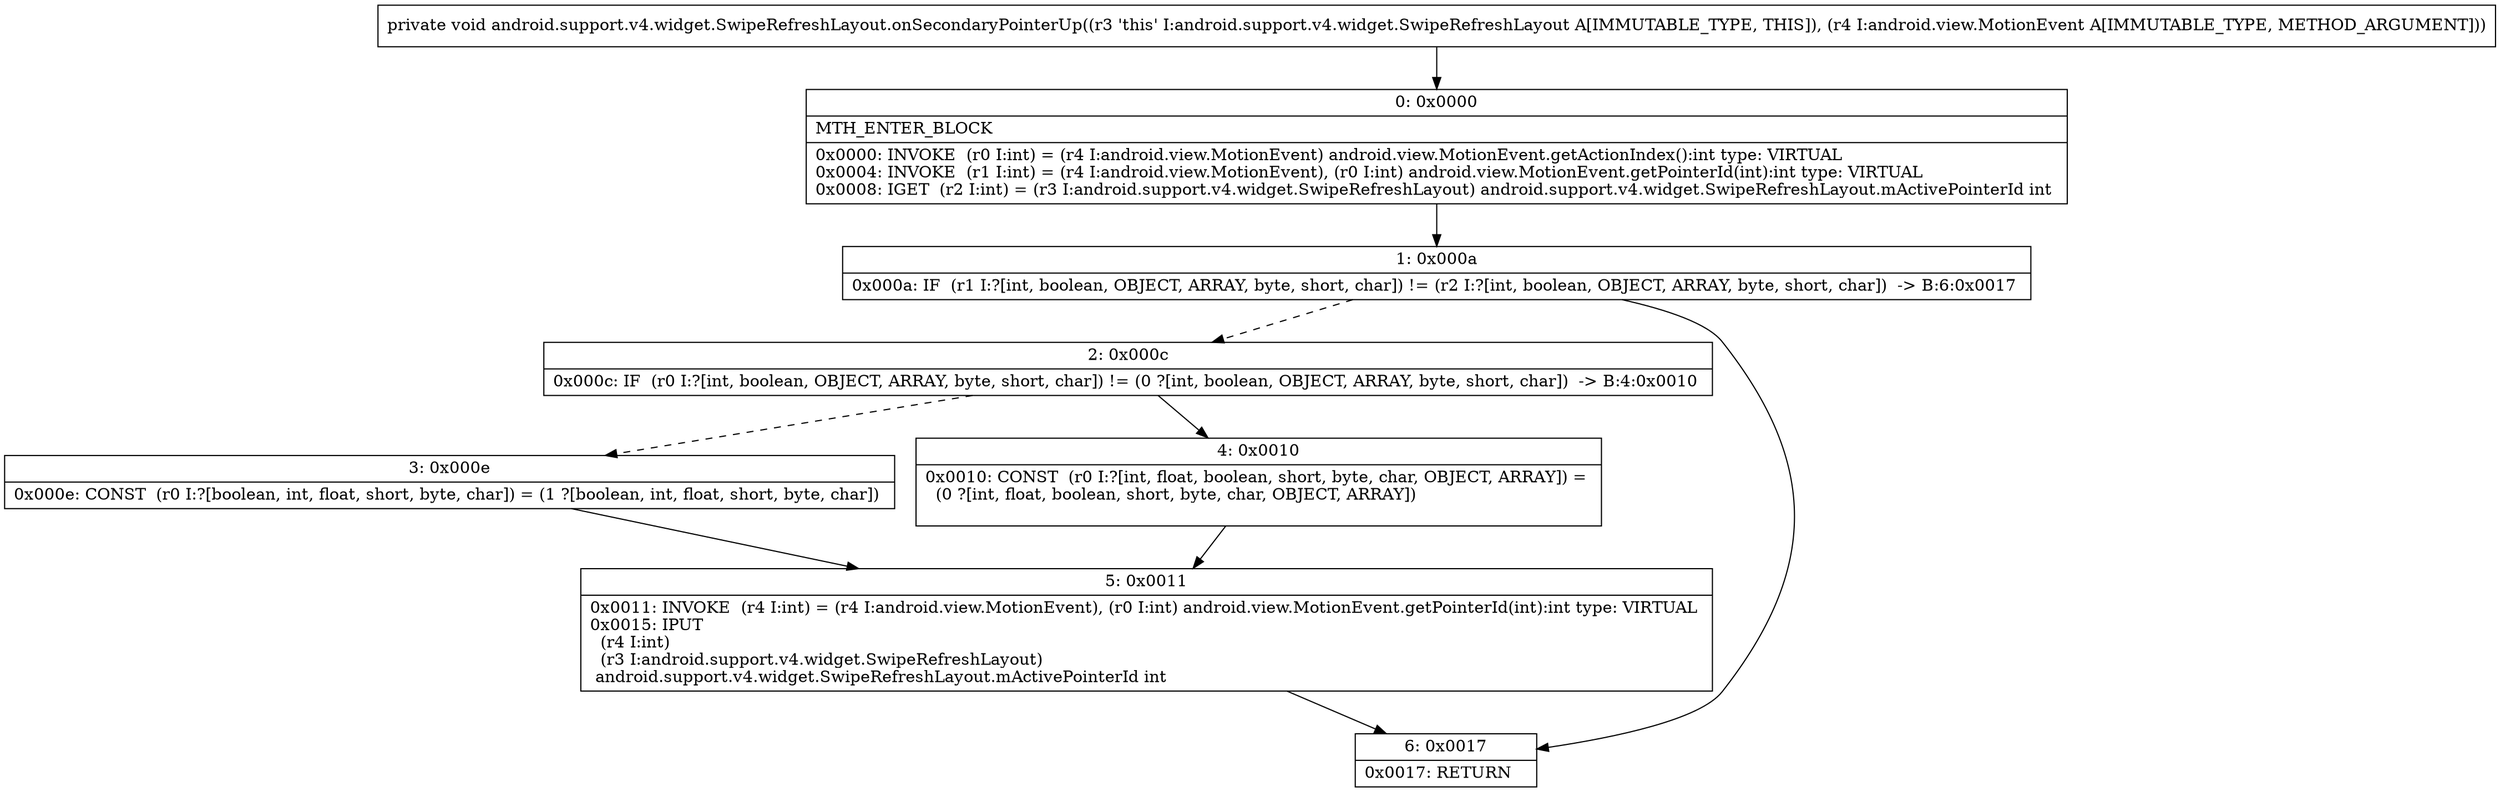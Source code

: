 digraph "CFG forandroid.support.v4.widget.SwipeRefreshLayout.onSecondaryPointerUp(Landroid\/view\/MotionEvent;)V" {
Node_0 [shape=record,label="{0\:\ 0x0000|MTH_ENTER_BLOCK\l|0x0000: INVOKE  (r0 I:int) = (r4 I:android.view.MotionEvent) android.view.MotionEvent.getActionIndex():int type: VIRTUAL \l0x0004: INVOKE  (r1 I:int) = (r4 I:android.view.MotionEvent), (r0 I:int) android.view.MotionEvent.getPointerId(int):int type: VIRTUAL \l0x0008: IGET  (r2 I:int) = (r3 I:android.support.v4.widget.SwipeRefreshLayout) android.support.v4.widget.SwipeRefreshLayout.mActivePointerId int \l}"];
Node_1 [shape=record,label="{1\:\ 0x000a|0x000a: IF  (r1 I:?[int, boolean, OBJECT, ARRAY, byte, short, char]) != (r2 I:?[int, boolean, OBJECT, ARRAY, byte, short, char])  \-\> B:6:0x0017 \l}"];
Node_2 [shape=record,label="{2\:\ 0x000c|0x000c: IF  (r0 I:?[int, boolean, OBJECT, ARRAY, byte, short, char]) != (0 ?[int, boolean, OBJECT, ARRAY, byte, short, char])  \-\> B:4:0x0010 \l}"];
Node_3 [shape=record,label="{3\:\ 0x000e|0x000e: CONST  (r0 I:?[boolean, int, float, short, byte, char]) = (1 ?[boolean, int, float, short, byte, char]) \l}"];
Node_4 [shape=record,label="{4\:\ 0x0010|0x0010: CONST  (r0 I:?[int, float, boolean, short, byte, char, OBJECT, ARRAY]) = \l  (0 ?[int, float, boolean, short, byte, char, OBJECT, ARRAY])\l \l}"];
Node_5 [shape=record,label="{5\:\ 0x0011|0x0011: INVOKE  (r4 I:int) = (r4 I:android.view.MotionEvent), (r0 I:int) android.view.MotionEvent.getPointerId(int):int type: VIRTUAL \l0x0015: IPUT  \l  (r4 I:int)\l  (r3 I:android.support.v4.widget.SwipeRefreshLayout)\l android.support.v4.widget.SwipeRefreshLayout.mActivePointerId int \l}"];
Node_6 [shape=record,label="{6\:\ 0x0017|0x0017: RETURN   \l}"];
MethodNode[shape=record,label="{private void android.support.v4.widget.SwipeRefreshLayout.onSecondaryPointerUp((r3 'this' I:android.support.v4.widget.SwipeRefreshLayout A[IMMUTABLE_TYPE, THIS]), (r4 I:android.view.MotionEvent A[IMMUTABLE_TYPE, METHOD_ARGUMENT])) }"];
MethodNode -> Node_0;
Node_0 -> Node_1;
Node_1 -> Node_2[style=dashed];
Node_1 -> Node_6;
Node_2 -> Node_3[style=dashed];
Node_2 -> Node_4;
Node_3 -> Node_5;
Node_4 -> Node_5;
Node_5 -> Node_6;
}

